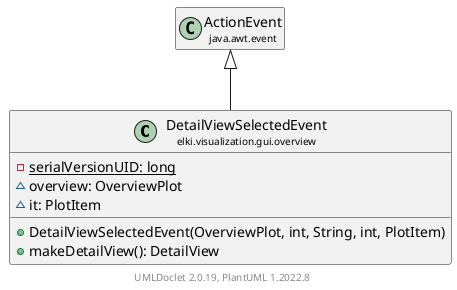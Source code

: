 @startuml
    remove .*\.(Instance|Par|Parameterizer|Factory)$
    set namespaceSeparator none
    hide empty fields
    hide empty methods

    class "<size:14>DetailViewSelectedEvent\n<size:10>elki.visualization.gui.overview" as elki.visualization.gui.overview.DetailViewSelectedEvent [[DetailViewSelectedEvent.html]] {
        {static} -serialVersionUID: long
        ~overview: OverviewPlot
        ~it: PlotItem
        +DetailViewSelectedEvent(OverviewPlot, int, String, int, PlotItem)
        +makeDetailView(): DetailView
    }

    class "<size:14>ActionEvent\n<size:10>java.awt.event" as java.awt.event.ActionEvent

    java.awt.event.ActionEvent <|-- elki.visualization.gui.overview.DetailViewSelectedEvent

    center footer UMLDoclet 2.0.19, PlantUML 1.2022.8
@enduml
